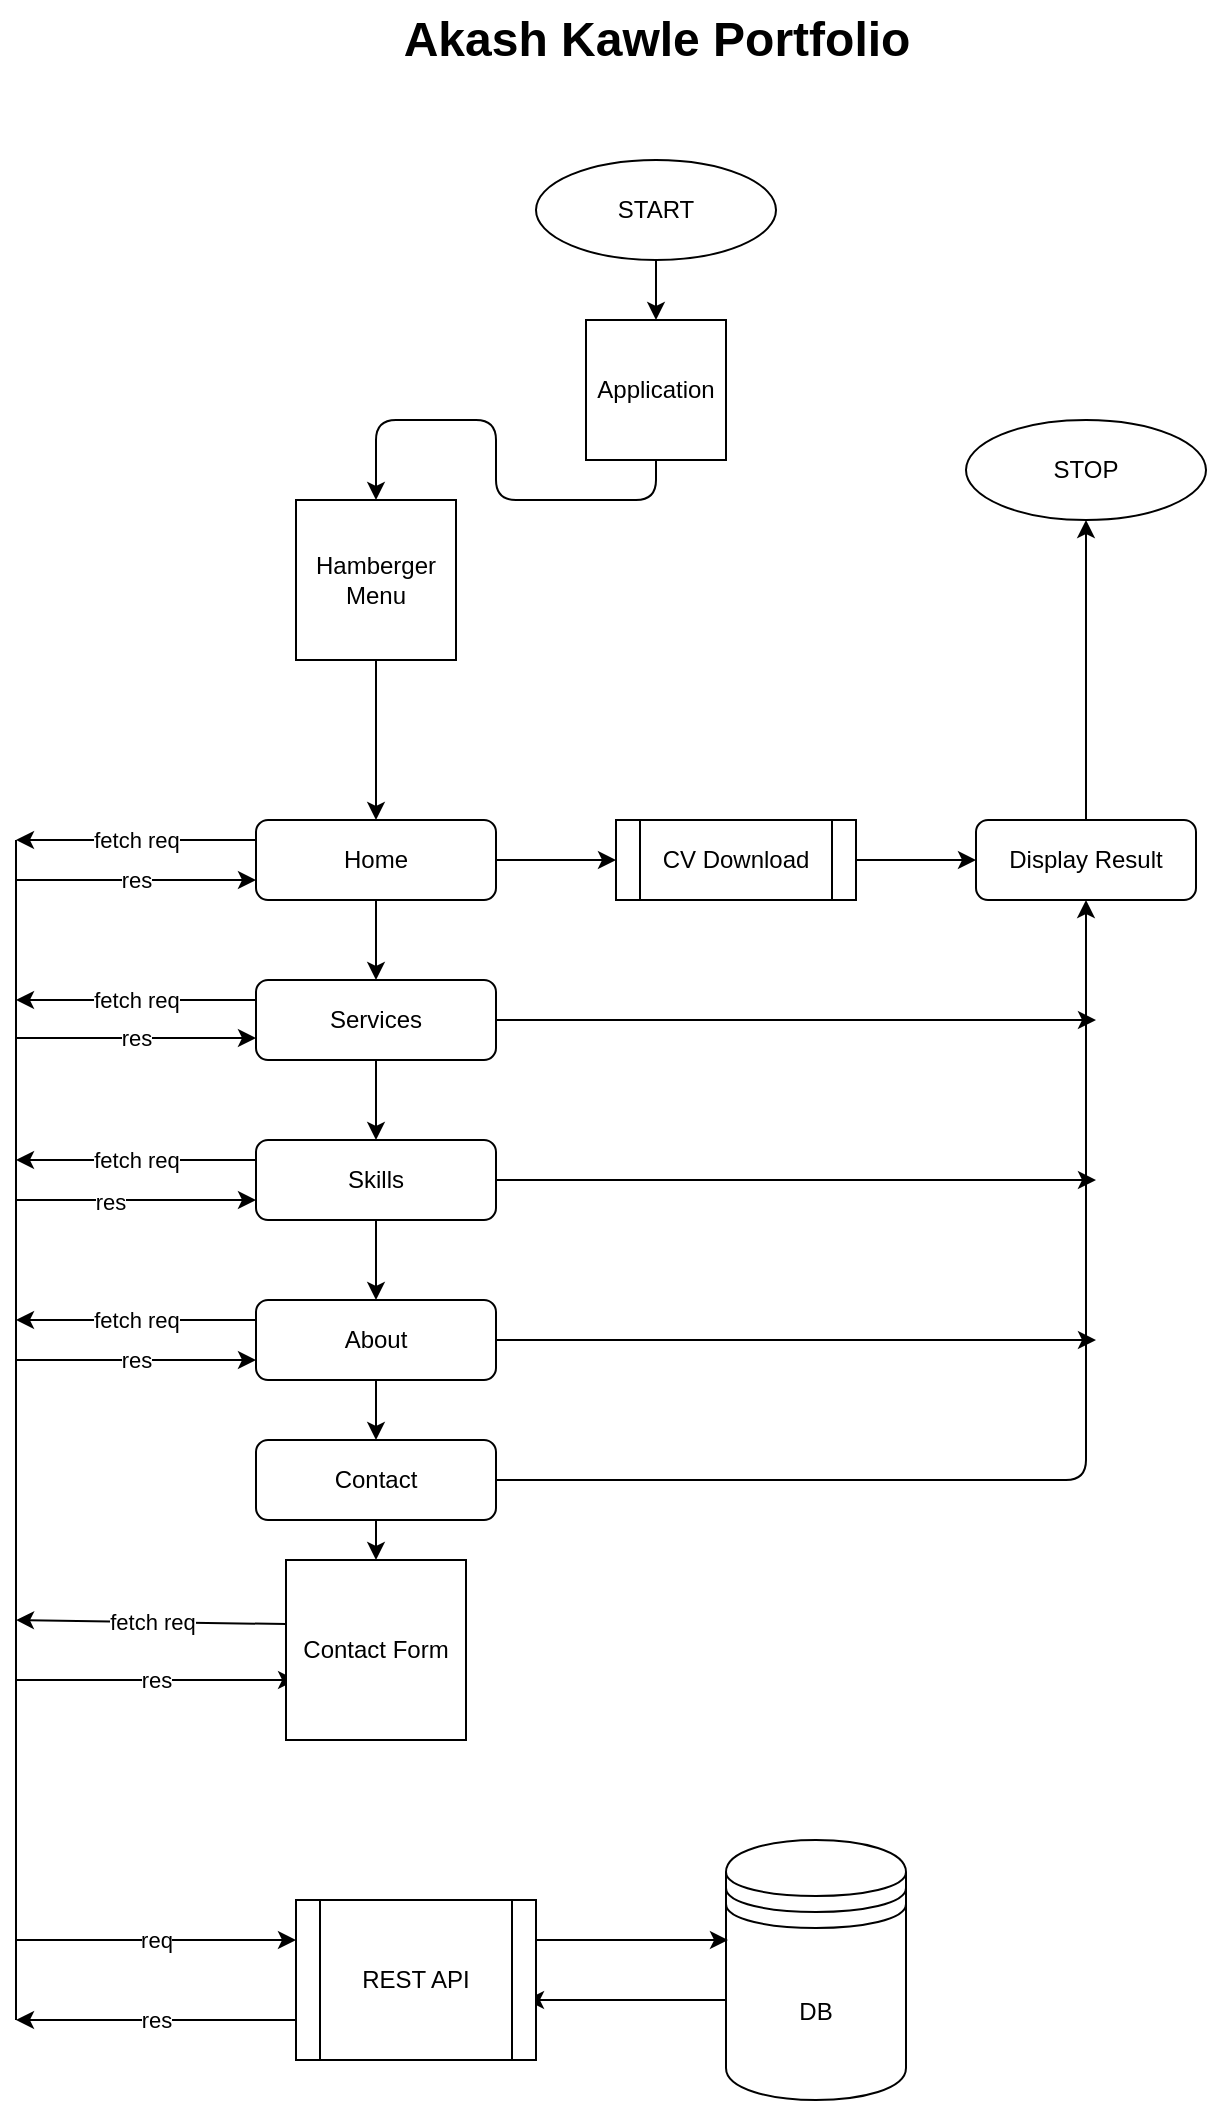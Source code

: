 <mxfile>
    <diagram id="IwuTShC-WBlpayxCg7IC" name="Page-1">
        <mxGraphModel dx="1176" dy="685" grid="1" gridSize="10" guides="1" tooltips="1" connect="1" arrows="1" fold="1" page="1" pageScale="1" pageWidth="850" pageHeight="1100" math="0" shadow="0">
            <root>
                <mxCell id="0"/>
                <mxCell id="1" parent="0"/>
                <mxCell id="5" style="edgeStyle=none;html=1;exitX=0.5;exitY=1;exitDx=0;exitDy=0;entryX=0.5;entryY=0;entryDx=0;entryDy=0;" edge="1" parent="1" source="2" target="3">
                    <mxGeometry relative="1" as="geometry"/>
                </mxCell>
                <mxCell id="2" value="START" style="ellipse;whiteSpace=wrap;html=1;" vertex="1" parent="1">
                    <mxGeometry x="340" y="110" width="120" height="50" as="geometry"/>
                </mxCell>
                <mxCell id="20" value="" style="edgeStyle=none;html=1;exitX=0.5;exitY=1;exitDx=0;exitDy=0;entryX=0.5;entryY=0;entryDx=0;entryDy=0;" edge="1" parent="1" source="3" target="21">
                    <mxGeometry relative="1" as="geometry">
                        <mxPoint x="250" y="340" as="targetPoint"/>
                        <Array as="points">
                            <mxPoint x="400" y="280"/>
                            <mxPoint x="320" y="280"/>
                            <mxPoint x="320" y="240"/>
                            <mxPoint x="260" y="240"/>
                        </Array>
                    </mxGeometry>
                </mxCell>
                <mxCell id="3" value="Application" style="whiteSpace=wrap;html=1;aspect=fixed;" vertex="1" parent="1">
                    <mxGeometry x="365" y="190" width="70" height="70" as="geometry"/>
                </mxCell>
                <mxCell id="24" value="fetch req" style="edgeStyle=none;html=1;exitX=0;exitY=0.25;exitDx=0;exitDy=0;" edge="1" parent="1" source="22">
                    <mxGeometry relative="1" as="geometry">
                        <mxPoint x="80" y="450" as="targetPoint"/>
                    </mxGeometry>
                </mxCell>
                <mxCell id="26" value="" style="edgeStyle=none;html=1;exitX=0.5;exitY=1;exitDx=0;exitDy=0;entryX=0.5;entryY=0;entryDx=0;entryDy=0;" edge="1" parent="1" source="21" target="22">
                    <mxGeometry relative="1" as="geometry">
                        <mxPoint x="90" y="640" as="targetPoint"/>
                        <mxPoint x="260" y="370" as="sourcePoint"/>
                        <Array as="points"/>
                    </mxGeometry>
                </mxCell>
                <mxCell id="21" value="Hamberger Menu" style="whiteSpace=wrap;html=1;aspect=fixed;" vertex="1" parent="1">
                    <mxGeometry x="220" y="280" width="80" height="80" as="geometry"/>
                </mxCell>
                <mxCell id="40" style="edgeStyle=none;html=1;entryX=0;entryY=0.5;entryDx=0;entryDy=0;" edge="1" parent="1" source="22" target="97">
                    <mxGeometry relative="1" as="geometry">
                        <mxPoint x="550" y="460" as="targetPoint"/>
                    </mxGeometry>
                </mxCell>
                <mxCell id="104" style="edgeStyle=none;html=1;" edge="1" parent="1" source="22" target="23">
                    <mxGeometry relative="1" as="geometry"/>
                </mxCell>
                <mxCell id="22" value="Home" style="rounded=1;whiteSpace=wrap;html=1;" vertex="1" parent="1">
                    <mxGeometry x="200" y="440" width="120" height="40" as="geometry"/>
                </mxCell>
                <mxCell id="36" style="edgeStyle=none;html=1;exitX=1;exitY=0.5;exitDx=0;exitDy=0;" edge="1" parent="1" source="23">
                    <mxGeometry relative="1" as="geometry">
                        <mxPoint x="620" y="540" as="targetPoint"/>
                    </mxGeometry>
                </mxCell>
                <mxCell id="105" style="edgeStyle=none;html=1;" edge="1" parent="1" source="23" target="27">
                    <mxGeometry relative="1" as="geometry"/>
                </mxCell>
                <mxCell id="23" value="Services" style="rounded=1;whiteSpace=wrap;html=1;" vertex="1" parent="1">
                    <mxGeometry x="200" y="520" width="120" height="40" as="geometry"/>
                </mxCell>
                <mxCell id="25" value="" style="endArrow=none;html=1;" edge="1" parent="1">
                    <mxGeometry width="50" height="50" relative="1" as="geometry">
                        <mxPoint x="80" y="1040" as="sourcePoint"/>
                        <mxPoint x="80" y="450" as="targetPoint"/>
                        <mxPoint as="offset"/>
                    </mxGeometry>
                </mxCell>
                <mxCell id="37" style="edgeStyle=none;html=1;" edge="1" parent="1" source="27">
                    <mxGeometry relative="1" as="geometry">
                        <mxPoint x="620" y="620" as="targetPoint"/>
                    </mxGeometry>
                </mxCell>
                <mxCell id="106" style="edgeStyle=none;html=1;entryX=0.5;entryY=0;entryDx=0;entryDy=0;" edge="1" parent="1" source="27" target="28">
                    <mxGeometry relative="1" as="geometry"/>
                </mxCell>
                <mxCell id="27" value="Skills" style="rounded=1;whiteSpace=wrap;html=1;" vertex="1" parent="1">
                    <mxGeometry x="200" y="600" width="120" height="40" as="geometry"/>
                </mxCell>
                <mxCell id="39" value="" style="edgeStyle=none;html=1;exitX=1;exitY=0.5;exitDx=0;exitDy=0;entryX=0.5;entryY=1;entryDx=0;entryDy=0;" edge="1" parent="1" source="29" target="35">
                    <mxGeometry relative="1" as="geometry">
                        <mxPoint x="600" y="550" as="targetPoint"/>
                        <Array as="points">
                            <mxPoint x="615" y="770"/>
                        </Array>
                    </mxGeometry>
                </mxCell>
                <mxCell id="107" style="edgeStyle=none;html=1;entryX=0.5;entryY=0;entryDx=0;entryDy=0;" edge="1" parent="1" source="28" target="29">
                    <mxGeometry relative="1" as="geometry"/>
                </mxCell>
                <mxCell id="114" style="edgeStyle=none;html=1;" edge="1" parent="1" source="28">
                    <mxGeometry relative="1" as="geometry">
                        <mxPoint x="620" y="700" as="targetPoint"/>
                    </mxGeometry>
                </mxCell>
                <mxCell id="28" value="About" style="rounded=1;whiteSpace=wrap;html=1;" vertex="1" parent="1">
                    <mxGeometry x="200" y="680" width="120" height="40" as="geometry"/>
                </mxCell>
                <mxCell id="88" style="edgeStyle=none;html=1;entryX=0.5;entryY=0;entryDx=0;entryDy=0;" edge="1" parent="1" source="29" target="86">
                    <mxGeometry relative="1" as="geometry"/>
                </mxCell>
                <mxCell id="29" value="Contact" style="rounded=1;whiteSpace=wrap;html=1;" vertex="1" parent="1">
                    <mxGeometry x="200" y="750" width="120" height="40" as="geometry"/>
                </mxCell>
                <mxCell id="31" value="res" style="edgeStyle=none;html=1;entryX=0.056;entryY=0.667;entryDx=0;entryDy=0;entryPerimeter=0;" edge="1" parent="1" target="86">
                    <mxGeometry relative="1" as="geometry">
                        <mxPoint x="80" y="870" as="sourcePoint"/>
                        <mxPoint x="160" y="770" as="targetPoint"/>
                    </mxGeometry>
                </mxCell>
                <mxCell id="32" value="fetch req" style="edgeStyle=none;html=1;exitX=0;exitY=0.25;exitDx=0;exitDy=0;exitPerimeter=0;" edge="1" parent="1" source="23">
                    <mxGeometry relative="1" as="geometry">
                        <mxPoint x="210" y="470" as="sourcePoint"/>
                        <mxPoint x="80" y="530" as="targetPoint"/>
                    </mxGeometry>
                </mxCell>
                <mxCell id="33" value="fetch req" style="edgeStyle=none;html=1;exitX=0;exitY=0.25;exitDx=0;exitDy=0;" edge="1" parent="1" source="27">
                    <mxGeometry relative="1" as="geometry">
                        <mxPoint x="210" y="550" as="sourcePoint"/>
                        <mxPoint x="80" y="610" as="targetPoint"/>
                    </mxGeometry>
                </mxCell>
                <mxCell id="34" value="fetch req" style="edgeStyle=none;html=1;exitX=0;exitY=0.25;exitDx=0;exitDy=0;" edge="1" parent="1" source="28">
                    <mxGeometry relative="1" as="geometry">
                        <mxPoint x="210" y="630" as="sourcePoint"/>
                        <mxPoint x="80" y="690" as="targetPoint"/>
                        <Array as="points">
                            <mxPoint x="150" y="690"/>
                        </Array>
                    </mxGeometry>
                </mxCell>
                <mxCell id="42" style="edgeStyle=none;html=1;entryX=0.5;entryY=1;entryDx=0;entryDy=0;" edge="1" parent="1" source="35" target="41">
                    <mxGeometry relative="1" as="geometry"/>
                </mxCell>
                <mxCell id="35" value="Display Result" style="rounded=1;whiteSpace=wrap;html=1;" vertex="1" parent="1">
                    <mxGeometry x="560" y="440" width="110" height="40" as="geometry"/>
                </mxCell>
                <mxCell id="41" value="STOP" style="ellipse;whiteSpace=wrap;html=1;" vertex="1" parent="1">
                    <mxGeometry x="555" y="240" width="120" height="50" as="geometry"/>
                </mxCell>
                <mxCell id="94" style="edgeStyle=none;html=1;" edge="1" parent="1">
                    <mxGeometry relative="1" as="geometry">
                        <mxPoint x="435" y="1030" as="sourcePoint"/>
                        <mxPoint x="335" y="1030" as="targetPoint"/>
                    </mxGeometry>
                </mxCell>
                <mxCell id="43" value="DB" style="shape=datastore;whiteSpace=wrap;html=1;" vertex="1" parent="1">
                    <mxGeometry x="435" y="950" width="90" height="130" as="geometry"/>
                </mxCell>
                <mxCell id="91" value="req" style="edgeStyle=none;html=1;entryX=0;entryY=0.25;entryDx=0;entryDy=0;" edge="1" parent="1" target="87">
                    <mxGeometry relative="1" as="geometry">
                        <mxPoint x="80" y="1000" as="sourcePoint"/>
                    </mxGeometry>
                </mxCell>
                <mxCell id="102" value="fetch req" style="edgeStyle=none;html=1;exitX=0;exitY=0.356;exitDx=0;exitDy=0;exitPerimeter=0;" edge="1" parent="1" source="86">
                    <mxGeometry relative="1" as="geometry">
                        <mxPoint x="80" y="840" as="targetPoint"/>
                    </mxGeometry>
                </mxCell>
                <mxCell id="86" value="Contact Form" style="whiteSpace=wrap;html=1;aspect=fixed;" vertex="1" parent="1">
                    <mxGeometry x="215" y="810" width="90" height="90" as="geometry"/>
                </mxCell>
                <mxCell id="92" style="edgeStyle=none;html=1;entryX=0.011;entryY=0.385;entryDx=0;entryDy=0;entryPerimeter=0;exitX=1;exitY=0.25;exitDx=0;exitDy=0;" edge="1" parent="1" source="87" target="43">
                    <mxGeometry relative="1" as="geometry">
                        <mxPoint x="505" y="1020" as="targetPoint"/>
                        <mxPoint x="345" y="1000" as="sourcePoint"/>
                    </mxGeometry>
                </mxCell>
                <mxCell id="95" value="res" style="edgeStyle=none;html=1;exitX=0;exitY=0.75;exitDx=0;exitDy=0;" edge="1" parent="1" source="87">
                    <mxGeometry relative="1" as="geometry">
                        <mxPoint x="80" y="1040" as="targetPoint"/>
                        <Array as="points">
                            <mxPoint x="140" y="1040"/>
                        </Array>
                    </mxGeometry>
                </mxCell>
                <mxCell id="87" value="REST API" style="shape=process;whiteSpace=wrap;html=1;backgroundOutline=1;" vertex="1" parent="1">
                    <mxGeometry x="220" y="980" width="120" height="80" as="geometry"/>
                </mxCell>
                <mxCell id="98" style="edgeStyle=none;html=1;entryX=0;entryY=0.5;entryDx=0;entryDy=0;" edge="1" parent="1" source="97" target="35">
                    <mxGeometry relative="1" as="geometry"/>
                </mxCell>
                <mxCell id="97" value="CV Download" style="shape=process;whiteSpace=wrap;html=1;backgroundOutline=1;" vertex="1" parent="1">
                    <mxGeometry x="380" y="440" width="120" height="40" as="geometry"/>
                </mxCell>
                <mxCell id="101" value="Akash Kawle Portfolio" style="text;strokeColor=none;fillColor=none;html=1;fontSize=24;fontStyle=1;verticalAlign=middle;align=center;" vertex="1" parent="1">
                    <mxGeometry x="350" y="30" width="100" height="40" as="geometry"/>
                </mxCell>
                <mxCell id="108" value="res" style="edgeStyle=none;html=1;exitX=0;exitY=0.25;exitDx=0;exitDy=0;" edge="1" parent="1">
                    <mxGeometry relative="1" as="geometry">
                        <mxPoint x="80" y="710" as="sourcePoint"/>
                        <mxPoint x="200" y="710" as="targetPoint"/>
                    </mxGeometry>
                </mxCell>
                <mxCell id="109" value="" style="edgeStyle=none;html=1;exitX=0;exitY=0.25;exitDx=0;exitDy=0;" edge="1" parent="1">
                    <mxGeometry relative="1" as="geometry">
                        <mxPoint x="80" y="630" as="sourcePoint"/>
                        <mxPoint x="200" y="630" as="targetPoint"/>
                    </mxGeometry>
                </mxCell>
                <mxCell id="110" value="res" style="edgeLabel;html=1;align=center;verticalAlign=middle;resizable=0;points=[];" vertex="1" connectable="0" parent="109">
                    <mxGeometry x="-0.217" y="-1" relative="1" as="geometry">
                        <mxPoint as="offset"/>
                    </mxGeometry>
                </mxCell>
                <mxCell id="111" value="res" style="edgeStyle=none;html=1;exitX=0;exitY=0.25;exitDx=0;exitDy=0;exitPerimeter=0;" edge="1" parent="1">
                    <mxGeometry relative="1" as="geometry">
                        <mxPoint x="80" y="549" as="sourcePoint"/>
                        <mxPoint x="200" y="549" as="targetPoint"/>
                    </mxGeometry>
                </mxCell>
                <mxCell id="113" value="res" style="edgeStyle=none;html=1;exitX=0;exitY=0.75;exitDx=0;exitDy=0;entryX=0;entryY=0.75;entryDx=0;entryDy=0;" edge="1" parent="1" target="22">
                    <mxGeometry relative="1" as="geometry">
                        <mxPoint x="80" y="470" as="sourcePoint"/>
                        <mxPoint x="210" y="460" as="targetPoint"/>
                    </mxGeometry>
                </mxCell>
            </root>
        </mxGraphModel>
    </diagram>
</mxfile>